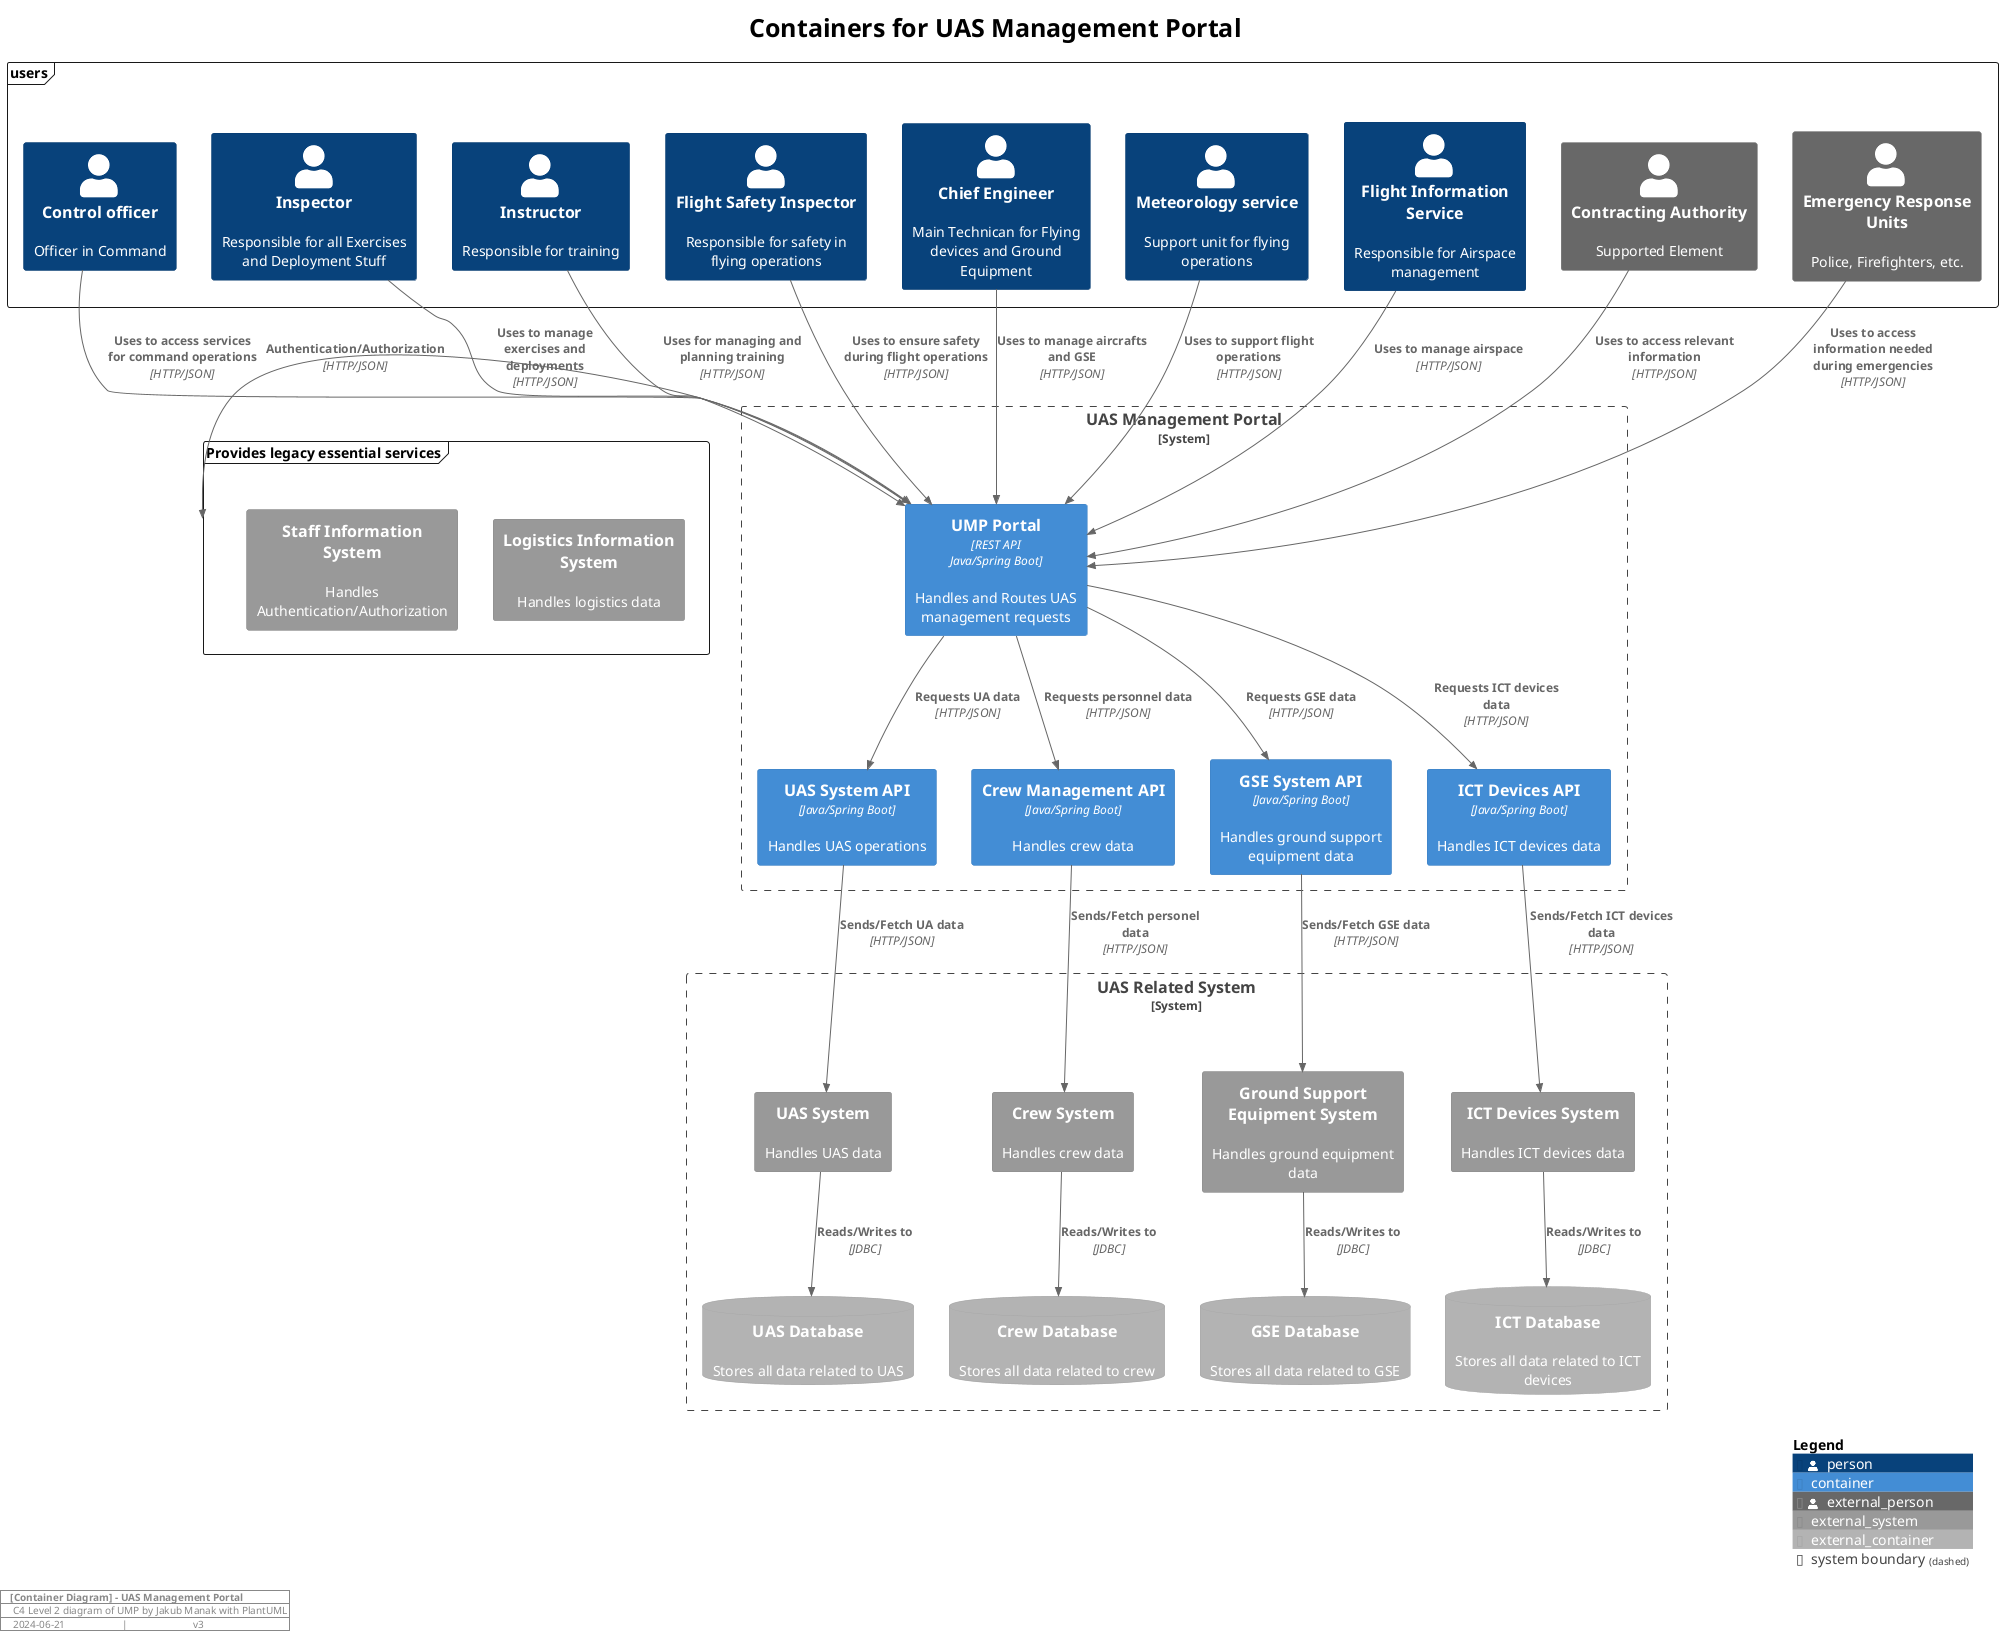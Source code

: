 @startuml
skinparam TitleFontSize 25

'page 794x1123
' scale 0.4

title "Containers for UAS Management Portal"

!include <C4/C4_Container>

frame "users" as users {
Person(co, "Control officer","Officer in Command")
Person(trainingInspector, "Inspector", "Responsible for all Exercises and Deployment Stuff")
Person(instrucotr, "Instructor", "Responsible for training")
Person(safetyInspector, "Flight Safety Inspector","Responsible for safety in flying operations")
Person(chiefEngineer, "Chief Engineer", "Main Technican for Flying devices and Ground Equipment")
Person(meteoService, "Meteorology service", "Support unit for flying operations")
Person(aviationInfoService, "Flight Information Service", "Responsible for Airspace management")
Person_Ext(jtac, "Contracting Authority", "Supported Element")
Person_Ext(izsUnits, "Emergency Response Units", "Police, Firefighters, etc.")
}

System_Boundary(ump, "UAS Management Portal") {
  Container(umpPortal, "UMP Portal", "REST API\nJava/Spring Boot", "Handles and Routes UAS management requests")
  Container(uas, "UAS System API", "Java/Spring Boot", "Handles UAS operations")
  Container(crew, "Crew Management API", "Java/Spring Boot", "Handles crew data")
  Container(gse, "GSE System API", "Java/Spring Boot", "Handles ground support equipment data")
  Container(ict, "ICT Devices API", "Java/Spring Boot", "Handles ICT devices data")
}

frame "Provides legacy essential services" as legSys {
System_Ext(isl, "Logistics Information System", "Handles logistics data")
System_Ext(sis, "Staff Information System", "Handles Authentication/Authorization")
}

System_Boundary(uasRel, "UAS Related System") {
System_Ext(uasSystem, "UAS System", "Handles UAS data")
System_Ext(crewSystem, "Crew System", "Handles crew data")
System_Ext(gseSystem, "Ground Support Equipment System", "Handles ground equipment data")
System_Ext(ictSystem, "ICT Devices System", "Handles ICT devices data")

ContainerDb_Ext(uasDb, "UAS Database", "", "Stores all data related to UAS")
ContainerDb_Ext(crewDb, "Crew Database", "", "Stores all data related to crew")
ContainerDb_Ext(gseDb, "GSE Database", "", "Stores all data related to GSE")
ContainerDb_Ext(ictDb, "ICT Database", "", "Stores all data related to ICT devices")
}
Rel_D(co, umpPortal, "Uses to access services for command operations", "HTTP/JSON")
Rel_D(trainingInspector, umpPortal, "Uses to manage exercises and deployments", "HTTP/JSON")
Rel_D(instrucotr, umpPortal, "Uses for managing and planning training", "HTTP/JSON")
Rel_D(safetyInspector, umpPortal, "Uses to ensure safety during flight operations", "HTTP/JSON")
Rel_D(chiefEngineer, umpPortal, "Uses to manage aircrafts and GSE", "HTTP/JSON")
Rel_D(meteoService, umpPortal, "Uses to support flight operations", "HTTP/JSON")
Rel_D(aviationInfoService, umpPortal, "Uses to manage airspace", "HTTP/JSON")
Rel_D(jtac, umpPortal, "Uses to access relevant information", "HTTP/JSON")
Rel_D(izsUnits, umpPortal, "Uses to access information needed during emergencies", "HTTP/JSON")

Rel(umpPortal, uas, "Requests UA data", "HTTP/JSON")
Rel(umpPortal, crew, "Requests personnel data", "HTTP/JSON")
Rel(umpPortal, gse, "Requests GSE data", "HTTP/JSON")
Rel(umpPortal, ict, "Requests ICT devices data", "HTTP/JSON")


Rel(uas, uasSystem, "Sends/Fetch UA data", "HTTP/JSON")
Rel(crew, crewSystem, "Sends/Fetch personel data", "HTTP/JSON")
Rel(gse, gseSystem, "Sends/Fetch GSE data", "HTTP/JSON")
Rel(ict, ictSystem, "Sends/Fetch ICT devices data", "HTTP/JSON")

Rel(uasSystem, uasDb, "Reads/Writes to","JDBC")
Rel(crewSystem, crewDb, "Reads/Writes to","JDBC")
Rel(gseSystem, gseDb, "Reads/Writes to","JDBC")
Rel(ictSystem, ictDb, "Reads/Writes to","JDBC")

Rel_L(umpPortal, legSys, "Authentication/Authorization", "HTTP/JSON")

SHOW_LEGEND()

leftfooter
  |=    [Container Diagram] - UAS Management Portal            |
  |     C4 Level 2 diagram of UMP by Jakub Manak with PlantUML |
  |     %date("2024-06-21")                      \|                         v3    |
endfooter
@enduml